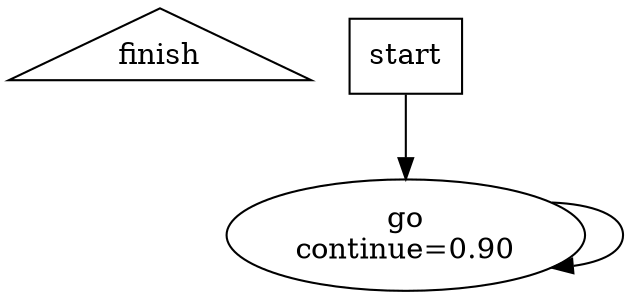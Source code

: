digraph G {
    finish [label="finish", shape=triangle];
    start [label="start", shape=box];
    go [label="go\ncontinue=0.90"];
    start -> go;
    go -> go;
}